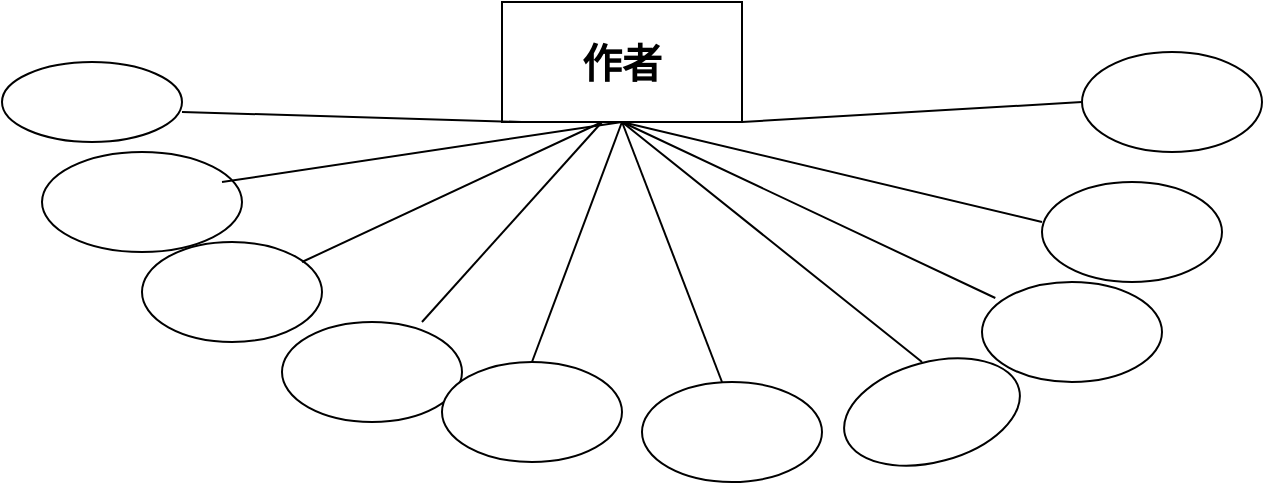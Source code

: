 <mxfile version="14.8.3" type="device"><diagram id="AXw0J6mCumt5Dg4kVXJY" name="Page-1"><mxGraphModel dx="782" dy="380" grid="1" gridSize="10" guides="1" tooltips="1" connect="1" arrows="1" fold="1" page="1" pageScale="1" pageWidth="827" pageHeight="1169" math="0" shadow="0"><root><mxCell id="0"/><mxCell id="1" parent="0"/><mxCell id="Skiv9yYEdMQqOTdGkyhC-2" value="&lt;b&gt;&lt;font style=&quot;font-size: 20px&quot;&gt;作者&lt;/font&gt;&lt;/b&gt;" style="rounded=0;whiteSpace=wrap;html=1;" vertex="1" parent="1"><mxGeometry x="320" y="550" width="120" height="60" as="geometry"/></mxCell><mxCell id="Skiv9yYEdMQqOTdGkyhC-3" value="" style="ellipse;whiteSpace=wrap;html=1;" vertex="1" parent="1"><mxGeometry x="70" y="580" width="90" height="40" as="geometry"/></mxCell><mxCell id="Skiv9yYEdMQqOTdGkyhC-4" value="" style="ellipse;whiteSpace=wrap;html=1;" vertex="1" parent="1"><mxGeometry x="90" y="625" width="100" height="50" as="geometry"/></mxCell><mxCell id="Skiv9yYEdMQqOTdGkyhC-5" value="" style="ellipse;whiteSpace=wrap;html=1;" vertex="1" parent="1"><mxGeometry x="210" y="710" width="90" height="50" as="geometry"/></mxCell><mxCell id="Skiv9yYEdMQqOTdGkyhC-6" value="" style="ellipse;whiteSpace=wrap;html=1;" vertex="1" parent="1"><mxGeometry x="290" y="730" width="90" height="50" as="geometry"/></mxCell><mxCell id="Skiv9yYEdMQqOTdGkyhC-7" value="" style="ellipse;whiteSpace=wrap;html=1;" vertex="1" parent="1"><mxGeometry x="390" y="740" width="90" height="50" as="geometry"/></mxCell><mxCell id="Skiv9yYEdMQqOTdGkyhC-8" value="" style="ellipse;whiteSpace=wrap;html=1;rotation=-15;" vertex="1" parent="1"><mxGeometry x="490" y="730" width="90" height="50" as="geometry"/></mxCell><mxCell id="Skiv9yYEdMQqOTdGkyhC-9" value="" style="ellipse;whiteSpace=wrap;html=1;" vertex="1" parent="1"><mxGeometry x="590" y="640" width="90" height="50" as="geometry"/></mxCell><mxCell id="Skiv9yYEdMQqOTdGkyhC-10" value="" style="ellipse;whiteSpace=wrap;html=1;" vertex="1" parent="1"><mxGeometry x="610" y="575" width="90" height="50" as="geometry"/></mxCell><mxCell id="Skiv9yYEdMQqOTdGkyhC-11" value="" style="ellipse;whiteSpace=wrap;html=1;" vertex="1" parent="1"><mxGeometry x="140" y="670" width="90" height="50" as="geometry"/></mxCell><mxCell id="Skiv9yYEdMQqOTdGkyhC-12" value="" style="ellipse;whiteSpace=wrap;html=1;" vertex="1" parent="1"><mxGeometry x="560" y="690" width="90" height="50" as="geometry"/></mxCell><mxCell id="Skiv9yYEdMQqOTdGkyhC-13" value="" style="endArrow=none;html=1;entryX=0.5;entryY=1;entryDx=0;entryDy=0;exitX=0.5;exitY=0;exitDx=0;exitDy=0;" edge="1" parent="1" source="Skiv9yYEdMQqOTdGkyhC-6" target="Skiv9yYEdMQqOTdGkyhC-2"><mxGeometry width="50" height="50" relative="1" as="geometry"><mxPoint x="380" y="740" as="sourcePoint"/><mxPoint x="400" y="620" as="targetPoint"/><Array as="points"/></mxGeometry></mxCell><mxCell id="Skiv9yYEdMQqOTdGkyhC-15" value="" style="endArrow=none;html=1;entryX=0.083;entryY=1;entryDx=0;entryDy=0;entryPerimeter=0;" edge="1" parent="1" target="Skiv9yYEdMQqOTdGkyhC-2"><mxGeometry width="50" height="50" relative="1" as="geometry"><mxPoint x="160" y="605" as="sourcePoint"/><mxPoint x="330" y="605" as="targetPoint"/></mxGeometry></mxCell><mxCell id="Skiv9yYEdMQqOTdGkyhC-16" value="" style="endArrow=none;html=1;" edge="1" parent="1"><mxGeometry width="50" height="50" relative="1" as="geometry"><mxPoint x="180" y="640" as="sourcePoint"/><mxPoint x="380" y="610" as="targetPoint"/></mxGeometry></mxCell><mxCell id="Skiv9yYEdMQqOTdGkyhC-17" value="" style="endArrow=none;html=1;" edge="1" parent="1"><mxGeometry width="50" height="50" relative="1" as="geometry"><mxPoint x="220" y="680" as="sourcePoint"/><mxPoint x="370" y="610" as="targetPoint"/></mxGeometry></mxCell><mxCell id="Skiv9yYEdMQqOTdGkyhC-18" value="" style="endArrow=none;html=1;" edge="1" parent="1"><mxGeometry width="50" height="50" relative="1" as="geometry"><mxPoint x="280" y="710" as="sourcePoint"/><mxPoint x="370" y="610" as="targetPoint"/></mxGeometry></mxCell><mxCell id="Skiv9yYEdMQqOTdGkyhC-19" value="" style="endArrow=none;html=1;" edge="1" parent="1"><mxGeometry width="50" height="50" relative="1" as="geometry"><mxPoint x="430" y="740" as="sourcePoint"/><mxPoint x="380" y="610" as="targetPoint"/><Array as="points"><mxPoint x="380" y="610"/></Array></mxGeometry></mxCell><mxCell id="Skiv9yYEdMQqOTdGkyhC-20" value="" style="endArrow=none;html=1;" edge="1" parent="1"><mxGeometry width="50" height="50" relative="1" as="geometry"><mxPoint x="530" y="730" as="sourcePoint"/><mxPoint x="380" y="610" as="targetPoint"/></mxGeometry></mxCell><mxCell id="Skiv9yYEdMQqOTdGkyhC-21" value="" style="endArrow=none;html=1;exitX=1;exitY=1;exitDx=0;exitDy=0;entryX=0;entryY=0.5;entryDx=0;entryDy=0;" edge="1" parent="1" source="Skiv9yYEdMQqOTdGkyhC-2" target="Skiv9yYEdMQqOTdGkyhC-10"><mxGeometry width="50" height="50" relative="1" as="geometry"><mxPoint x="550" y="650" as="sourcePoint"/><mxPoint x="610" y="610" as="targetPoint"/></mxGeometry></mxCell><mxCell id="Skiv9yYEdMQqOTdGkyhC-22" value="" style="endArrow=none;html=1;" edge="1" parent="1"><mxGeometry width="50" height="50" relative="1" as="geometry"><mxPoint x="380" y="610" as="sourcePoint"/><mxPoint x="590" y="660" as="targetPoint"/></mxGeometry></mxCell><mxCell id="Skiv9yYEdMQqOTdGkyhC-24" value="" style="endArrow=none;html=1;exitX=0.074;exitY=0.16;exitDx=0;exitDy=0;exitPerimeter=0;" edge="1" parent="1" source="Skiv9yYEdMQqOTdGkyhC-12"><mxGeometry width="50" height="50" relative="1" as="geometry"><mxPoint x="560" y="700" as="sourcePoint"/><mxPoint x="380" y="610" as="targetPoint"/></mxGeometry></mxCell></root></mxGraphModel></diagram></mxfile>